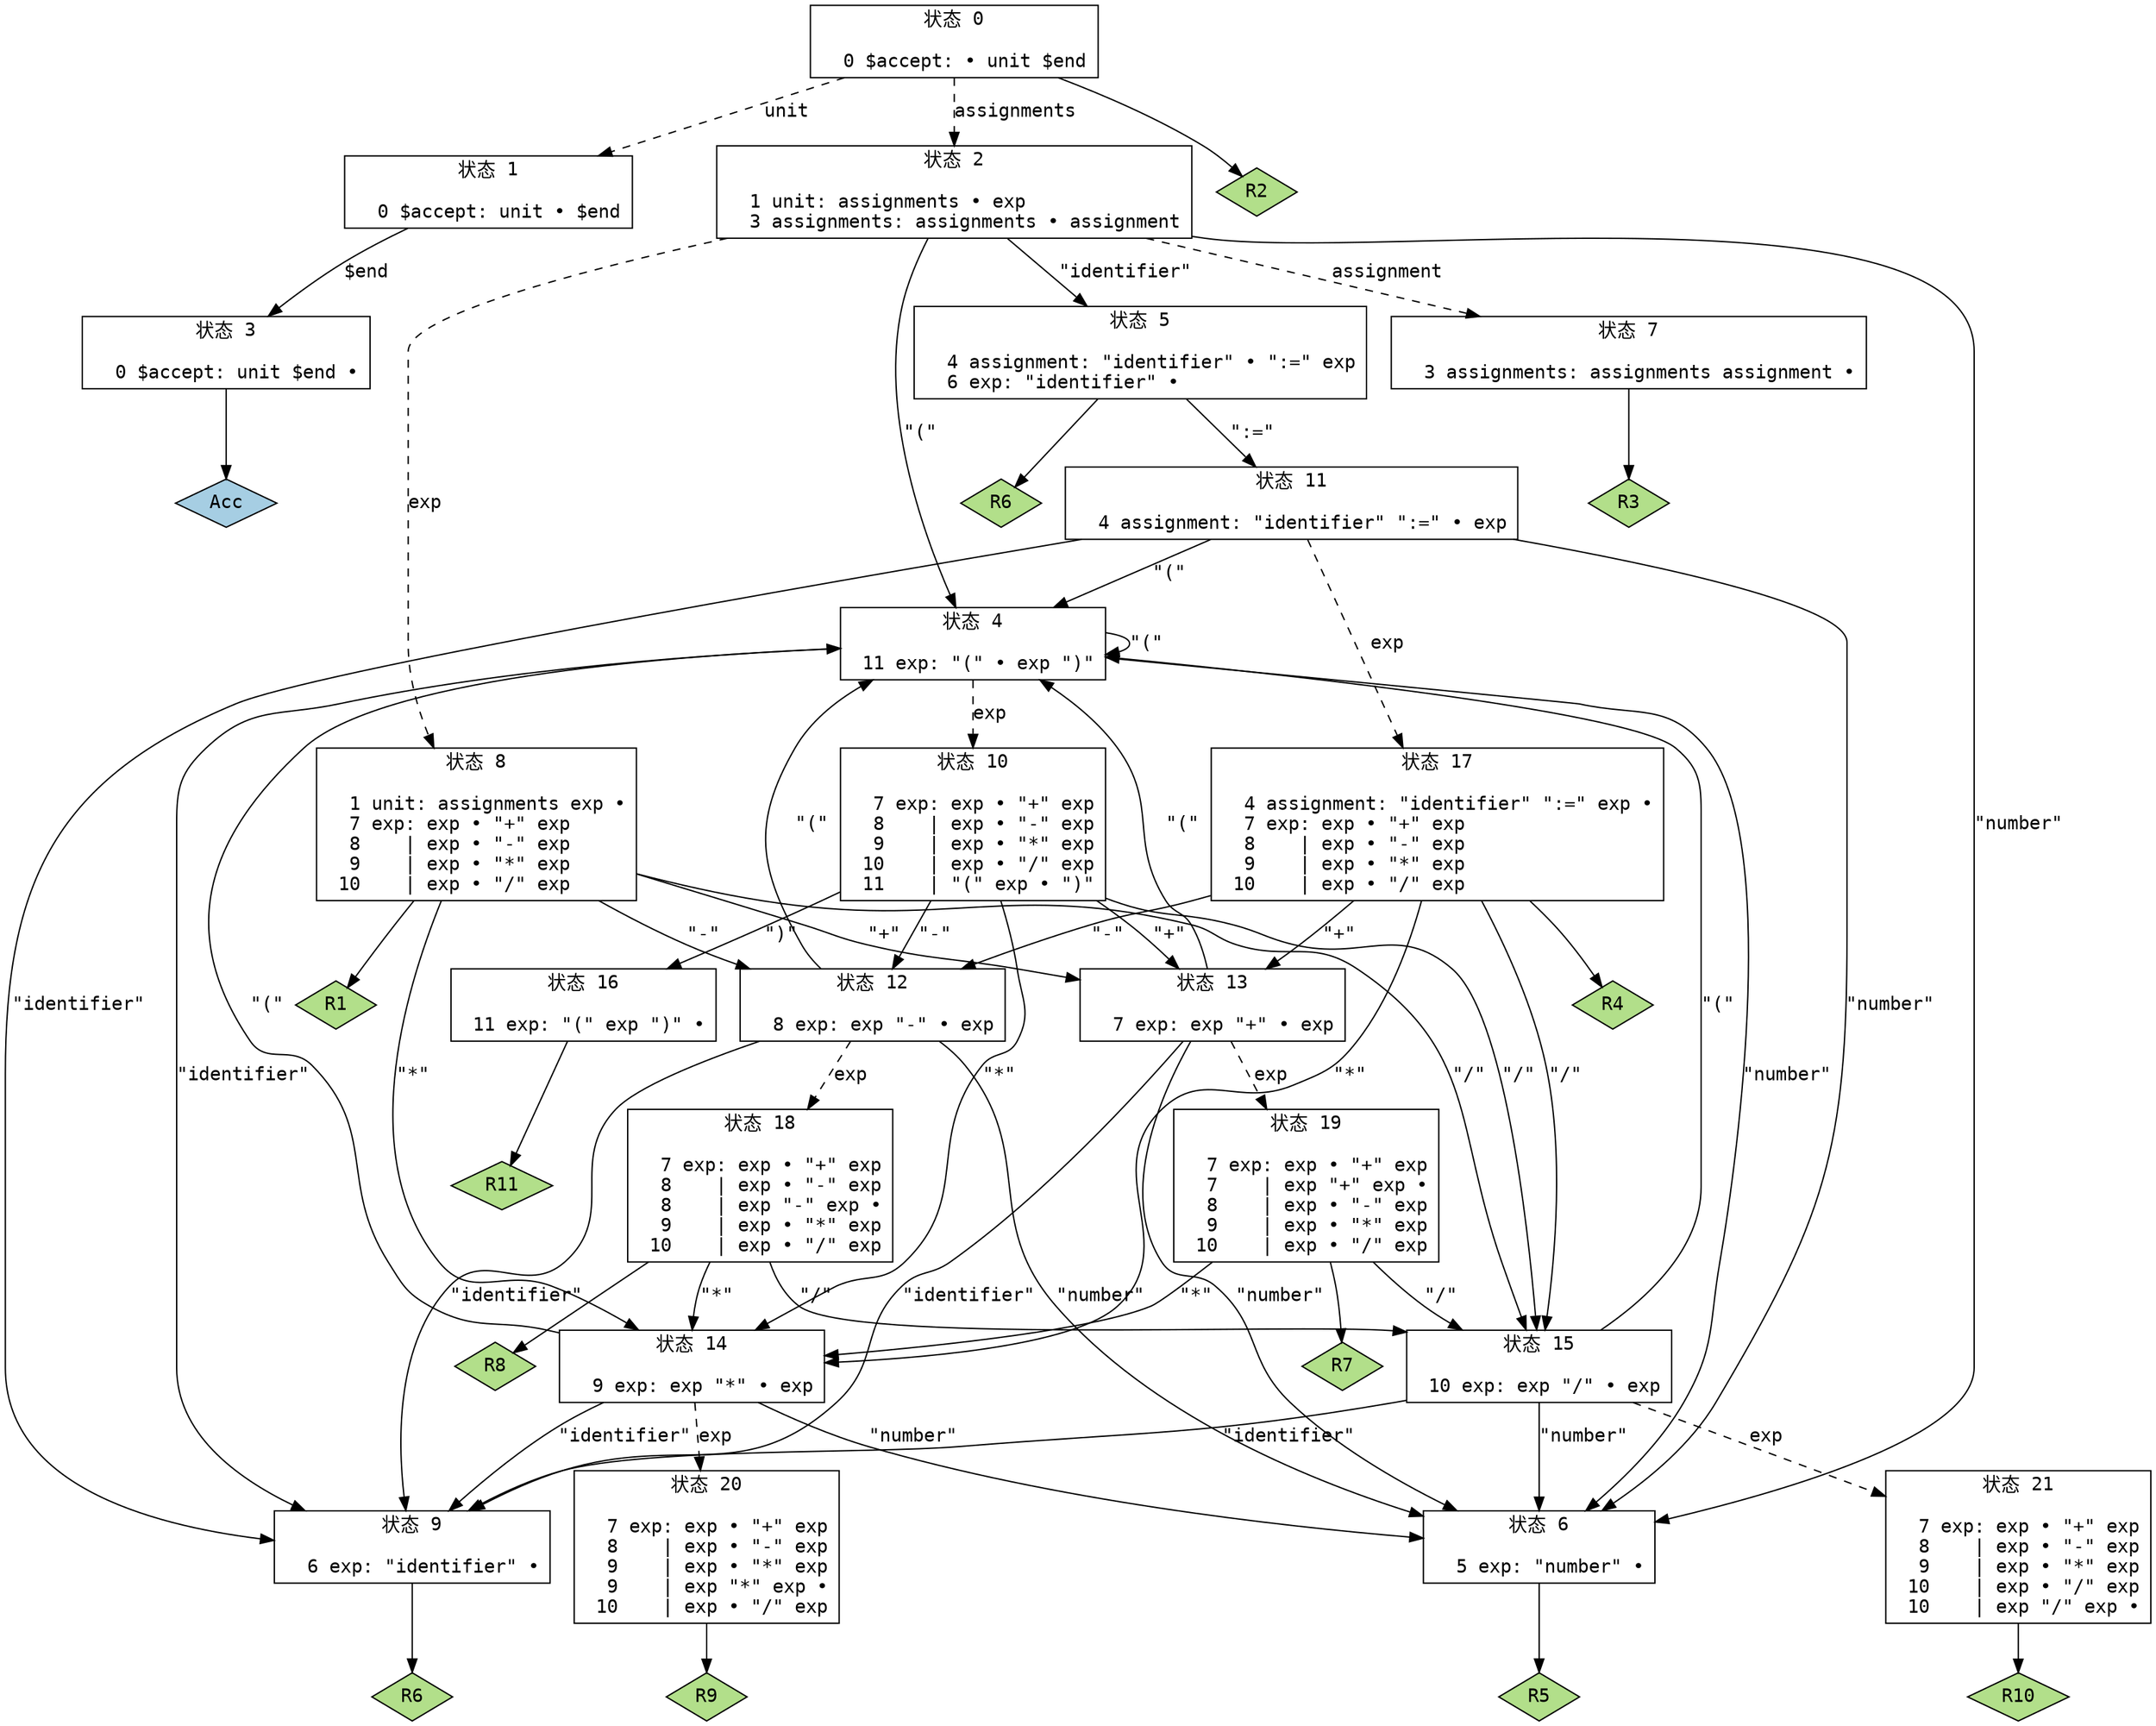 // 由 GNU Bison 3.8 生成。
// 向 <bug-bison@gnu.org> 报告问题。
// 主页：<https://www.gnu.org/software/bison/>。

digraph "parser.y"
{
  node [fontname = courier, shape = box, colorscheme = paired6]
  edge [fontname = courier]

  0 [label="状态 0\n\l  0 $accept: • unit $end\l"]
  0 -> 1 [style=dashed label="unit"]
  0 -> 2 [style=dashed label="assignments"]
  0 -> "0R2" [style=solid]
 "0R2" [label="R2", fillcolor=3, shape=diamond, style=filled]
  1 [label="状态 1\n\l  0 $accept: unit • $end\l"]
  1 -> 3 [style=solid label="$end"]
  2 [label="状态 2\n\l  1 unit: assignments • exp\l  3 assignments: assignments • assignment\l"]
  2 -> 4 [style=solid label="\"(\""]
  2 -> 5 [style=solid label="\"identifier\""]
  2 -> 6 [style=solid label="\"number\""]
  2 -> 7 [style=dashed label="assignment"]
  2 -> 8 [style=dashed label="exp"]
  3 [label="状态 3\n\l  0 $accept: unit $end •\l"]
  3 -> "3R0" [style=solid]
 "3R0" [label="Acc", fillcolor=1, shape=diamond, style=filled]
  4 [label="状态 4\n\l 11 exp: \"(\" • exp \")\"\l"]
  4 -> 4 [style=solid label="\"(\""]
  4 -> 9 [style=solid label="\"identifier\""]
  4 -> 6 [style=solid label="\"number\""]
  4 -> 10 [style=dashed label="exp"]
  5 [label="状态 5\n\l  4 assignment: \"identifier\" • \":=\" exp\l  6 exp: \"identifier\" •\l"]
  5 -> 11 [style=solid label="\":=\""]
  5 -> "5R6" [style=solid]
 "5R6" [label="R6", fillcolor=3, shape=diamond, style=filled]
  6 [label="状态 6\n\l  5 exp: \"number\" •\l"]
  6 -> "6R5" [style=solid]
 "6R5" [label="R5", fillcolor=3, shape=diamond, style=filled]
  7 [label="状态 7\n\l  3 assignments: assignments assignment •\l"]
  7 -> "7R3" [style=solid]
 "7R3" [label="R3", fillcolor=3, shape=diamond, style=filled]
  8 [label="状态 8\n\l  1 unit: assignments exp •\l  7 exp: exp • \"+\" exp\l  8    | exp • \"-\" exp\l  9    | exp • \"*\" exp\l 10    | exp • \"/\" exp\l"]
  8 -> 12 [style=solid label="\"-\""]
  8 -> 13 [style=solid label="\"+\""]
  8 -> 14 [style=solid label="\"*\""]
  8 -> 15 [style=solid label="\"/\""]
  8 -> "8R1" [style=solid]
 "8R1" [label="R1", fillcolor=3, shape=diamond, style=filled]
  9 [label="状态 9\n\l  6 exp: \"identifier\" •\l"]
  9 -> "9R6" [style=solid]
 "9R6" [label="R6", fillcolor=3, shape=diamond, style=filled]
  10 [label="状态 10\n\l  7 exp: exp • \"+\" exp\l  8    | exp • \"-\" exp\l  9    | exp • \"*\" exp\l 10    | exp • \"/\" exp\l 11    | \"(\" exp • \")\"\l"]
  10 -> 12 [style=solid label="\"-\""]
  10 -> 13 [style=solid label="\"+\""]
  10 -> 14 [style=solid label="\"*\""]
  10 -> 15 [style=solid label="\"/\""]
  10 -> 16 [style=solid label="\")\""]
  11 [label="状态 11\n\l  4 assignment: \"identifier\" \":=\" • exp\l"]
  11 -> 4 [style=solid label="\"(\""]
  11 -> 9 [style=solid label="\"identifier\""]
  11 -> 6 [style=solid label="\"number\""]
  11 -> 17 [style=dashed label="exp"]
  12 [label="状态 12\n\l  8 exp: exp \"-\" • exp\l"]
  12 -> 4 [style=solid label="\"(\""]
  12 -> 9 [style=solid label="\"identifier\""]
  12 -> 6 [style=solid label="\"number\""]
  12 -> 18 [style=dashed label="exp"]
  13 [label="状态 13\n\l  7 exp: exp \"+\" • exp\l"]
  13 -> 4 [style=solid label="\"(\""]
  13 -> 9 [style=solid label="\"identifier\""]
  13 -> 6 [style=solid label="\"number\""]
  13 -> 19 [style=dashed label="exp"]
  14 [label="状态 14\n\l  9 exp: exp \"*\" • exp\l"]
  14 -> 4 [style=solid label="\"(\""]
  14 -> 9 [style=solid label="\"identifier\""]
  14 -> 6 [style=solid label="\"number\""]
  14 -> 20 [style=dashed label="exp"]
  15 [label="状态 15\n\l 10 exp: exp \"/\" • exp\l"]
  15 -> 4 [style=solid label="\"(\""]
  15 -> 9 [style=solid label="\"identifier\""]
  15 -> 6 [style=solid label="\"number\""]
  15 -> 21 [style=dashed label="exp"]
  16 [label="状态 16\n\l 11 exp: \"(\" exp \")\" •\l"]
  16 -> "16R11" [style=solid]
 "16R11" [label="R11", fillcolor=3, shape=diamond, style=filled]
  17 [label="状态 17\n\l  4 assignment: \"identifier\" \":=\" exp •\l  7 exp: exp • \"+\" exp\l  8    | exp • \"-\" exp\l  9    | exp • \"*\" exp\l 10    | exp • \"/\" exp\l"]
  17 -> 12 [style=solid label="\"-\""]
  17 -> 13 [style=solid label="\"+\""]
  17 -> 14 [style=solid label="\"*\""]
  17 -> 15 [style=solid label="\"/\""]
  17 -> "17R4" [style=solid]
 "17R4" [label="R4", fillcolor=3, shape=diamond, style=filled]
  18 [label="状态 18\n\l  7 exp: exp • \"+\" exp\l  8    | exp • \"-\" exp\l  8    | exp \"-\" exp •\l  9    | exp • \"*\" exp\l 10    | exp • \"/\" exp\l"]
  18 -> 14 [style=solid label="\"*\""]
  18 -> 15 [style=solid label="\"/\""]
  18 -> "18R8" [style=solid]
 "18R8" [label="R8", fillcolor=3, shape=diamond, style=filled]
  19 [label="状态 19\n\l  7 exp: exp • \"+\" exp\l  7    | exp \"+\" exp •\l  8    | exp • \"-\" exp\l  9    | exp • \"*\" exp\l 10    | exp • \"/\" exp\l"]
  19 -> 14 [style=solid label="\"*\""]
  19 -> 15 [style=solid label="\"/\""]
  19 -> "19R7" [style=solid]
 "19R7" [label="R7", fillcolor=3, shape=diamond, style=filled]
  20 [label="状态 20\n\l  7 exp: exp • \"+\" exp\l  8    | exp • \"-\" exp\l  9    | exp • \"*\" exp\l  9    | exp \"*\" exp •\l 10    | exp • \"/\" exp\l"]
  20 -> "20R9" [style=solid]
 "20R9" [label="R9", fillcolor=3, shape=diamond, style=filled]
  21 [label="状态 21\n\l  7 exp: exp • \"+\" exp\l  8    | exp • \"-\" exp\l  9    | exp • \"*\" exp\l 10    | exp • \"/\" exp\l 10    | exp \"/\" exp •\l"]
  21 -> "21R10" [style=solid]
 "21R10" [label="R10", fillcolor=3, shape=diamond, style=filled]
}
